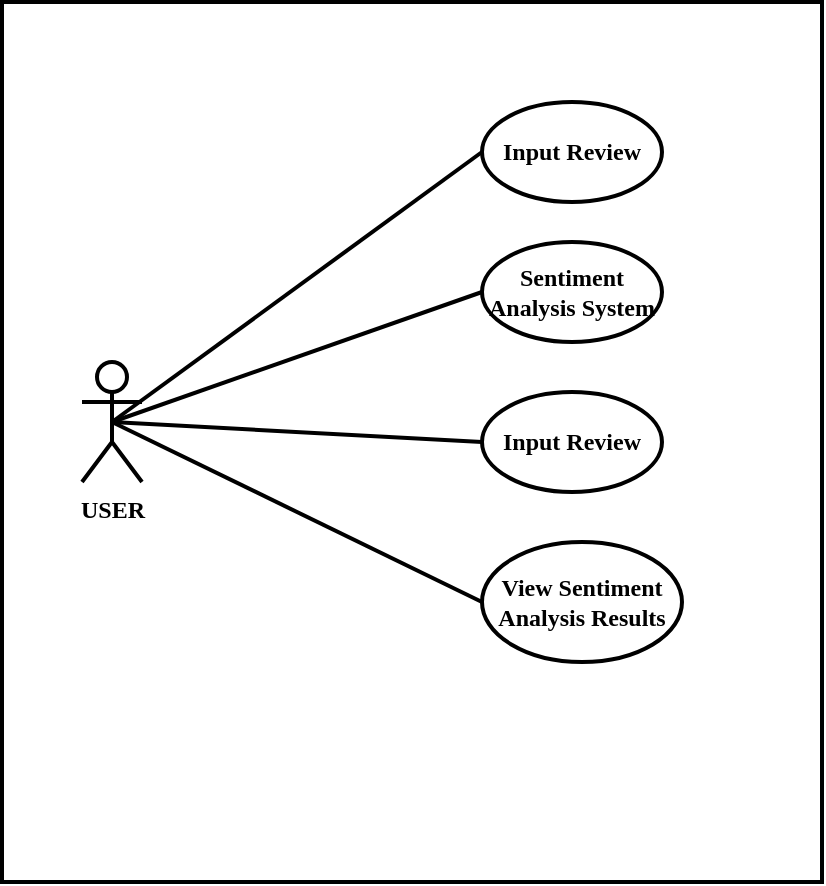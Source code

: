 <mxfile version="24.3.1" type="device">
  <diagram name="Page-1" id="RV-9XyNnyXG9Ratddr-Y">
    <mxGraphModel dx="1050" dy="522" grid="1" gridSize="10" guides="1" tooltips="1" connect="1" arrows="1" fold="1" page="1" pageScale="1" pageWidth="850" pageHeight="1100" math="0" shadow="0">
      <root>
        <mxCell id="0" />
        <mxCell id="1" parent="0" />
        <mxCell id="s7_oWFq6exNBIvBJBrsL-1" value="" style="rounded=0;whiteSpace=wrap;html=1;strokeWidth=2;fontFamily=Times New Roman;fontStyle=1" vertex="1" parent="1">
          <mxGeometry x="250" y="60" width="410" height="440" as="geometry" />
        </mxCell>
        <mxCell id="s7_oWFq6exNBIvBJBrsL-2" value="USER" style="shape=umlActor;verticalLabelPosition=bottom;verticalAlign=top;html=1;outlineConnect=0;fontFamily=Times New Roman;strokeWidth=2;fontStyle=1" vertex="1" parent="1">
          <mxGeometry x="290" y="240" width="30" height="60" as="geometry" />
        </mxCell>
        <mxCell id="s7_oWFq6exNBIvBJBrsL-4" value="Input Review" style="ellipse;whiteSpace=wrap;html=1;strokeWidth=2;fontFamily=Times New Roman;fontStyle=1" vertex="1" parent="1">
          <mxGeometry x="490" y="110" width="90" height="50" as="geometry" />
        </mxCell>
        <mxCell id="s7_oWFq6exNBIvBJBrsL-5" value="Sentiment Analysis System" style="ellipse;whiteSpace=wrap;html=1;strokeWidth=2;fontFamily=Times New Roman;fontStyle=1" vertex="1" parent="1">
          <mxGeometry x="490" y="180" width="90" height="50" as="geometry" />
        </mxCell>
        <mxCell id="s7_oWFq6exNBIvBJBrsL-6" value="Input Review" style="ellipse;whiteSpace=wrap;html=1;strokeWidth=2;fontFamily=Times New Roman;fontStyle=1" vertex="1" parent="1">
          <mxGeometry x="490" y="255" width="90" height="50" as="geometry" />
        </mxCell>
        <mxCell id="s7_oWFq6exNBIvBJBrsL-7" value="View Sentiment Analysis Results" style="ellipse;whiteSpace=wrap;html=1;strokeWidth=2;fontFamily=Times New Roman;fontStyle=1" vertex="1" parent="1">
          <mxGeometry x="490" y="330" width="100" height="60" as="geometry" />
        </mxCell>
        <mxCell id="s7_oWFq6exNBIvBJBrsL-8" value="" style="endArrow=none;html=1;rounded=0;exitX=0.5;exitY=0.5;exitDx=0;exitDy=0;exitPerimeter=0;entryX=0;entryY=0.5;entryDx=0;entryDy=0;strokeWidth=2;fontFamily=Times New Roman;fontStyle=1" edge="1" parent="1" source="s7_oWFq6exNBIvBJBrsL-2" target="s7_oWFq6exNBIvBJBrsL-4">
          <mxGeometry width="50" height="50" relative="1" as="geometry">
            <mxPoint x="600" y="320" as="sourcePoint" />
            <mxPoint x="650" y="270" as="targetPoint" />
          </mxGeometry>
        </mxCell>
        <mxCell id="s7_oWFq6exNBIvBJBrsL-9" value="" style="endArrow=none;html=1;rounded=0;exitX=0.5;exitY=0.5;exitDx=0;exitDy=0;exitPerimeter=0;entryX=0;entryY=0.5;entryDx=0;entryDy=0;strokeWidth=2;fontFamily=Times New Roman;fontStyle=1" edge="1" parent="1" source="s7_oWFq6exNBIvBJBrsL-2" target="s7_oWFq6exNBIvBJBrsL-5">
          <mxGeometry width="50" height="50" relative="1" as="geometry">
            <mxPoint x="600" y="320" as="sourcePoint" />
            <mxPoint x="650" y="270" as="targetPoint" />
          </mxGeometry>
        </mxCell>
        <mxCell id="s7_oWFq6exNBIvBJBrsL-10" value="" style="endArrow=none;html=1;rounded=0;exitX=0.5;exitY=0.5;exitDx=0;exitDy=0;exitPerimeter=0;entryX=0;entryY=0.5;entryDx=0;entryDy=0;strokeWidth=2;fontFamily=Times New Roman;fontStyle=1" edge="1" parent="1" source="s7_oWFq6exNBIvBJBrsL-2" target="s7_oWFq6exNBIvBJBrsL-6">
          <mxGeometry width="50" height="50" relative="1" as="geometry">
            <mxPoint x="600" y="320" as="sourcePoint" />
            <mxPoint x="650" y="270" as="targetPoint" />
          </mxGeometry>
        </mxCell>
        <mxCell id="s7_oWFq6exNBIvBJBrsL-11" value="" style="endArrow=none;html=1;rounded=0;exitX=0.5;exitY=0.5;exitDx=0;exitDy=0;exitPerimeter=0;entryX=0;entryY=0.5;entryDx=0;entryDy=0;strokeWidth=2;fontFamily=Times New Roman;fontStyle=1" edge="1" parent="1" source="s7_oWFq6exNBIvBJBrsL-2" target="s7_oWFq6exNBIvBJBrsL-7">
          <mxGeometry width="50" height="50" relative="1" as="geometry">
            <mxPoint x="600" y="320" as="sourcePoint" />
            <mxPoint x="650" y="270" as="targetPoint" />
          </mxGeometry>
        </mxCell>
      </root>
    </mxGraphModel>
  </diagram>
</mxfile>
